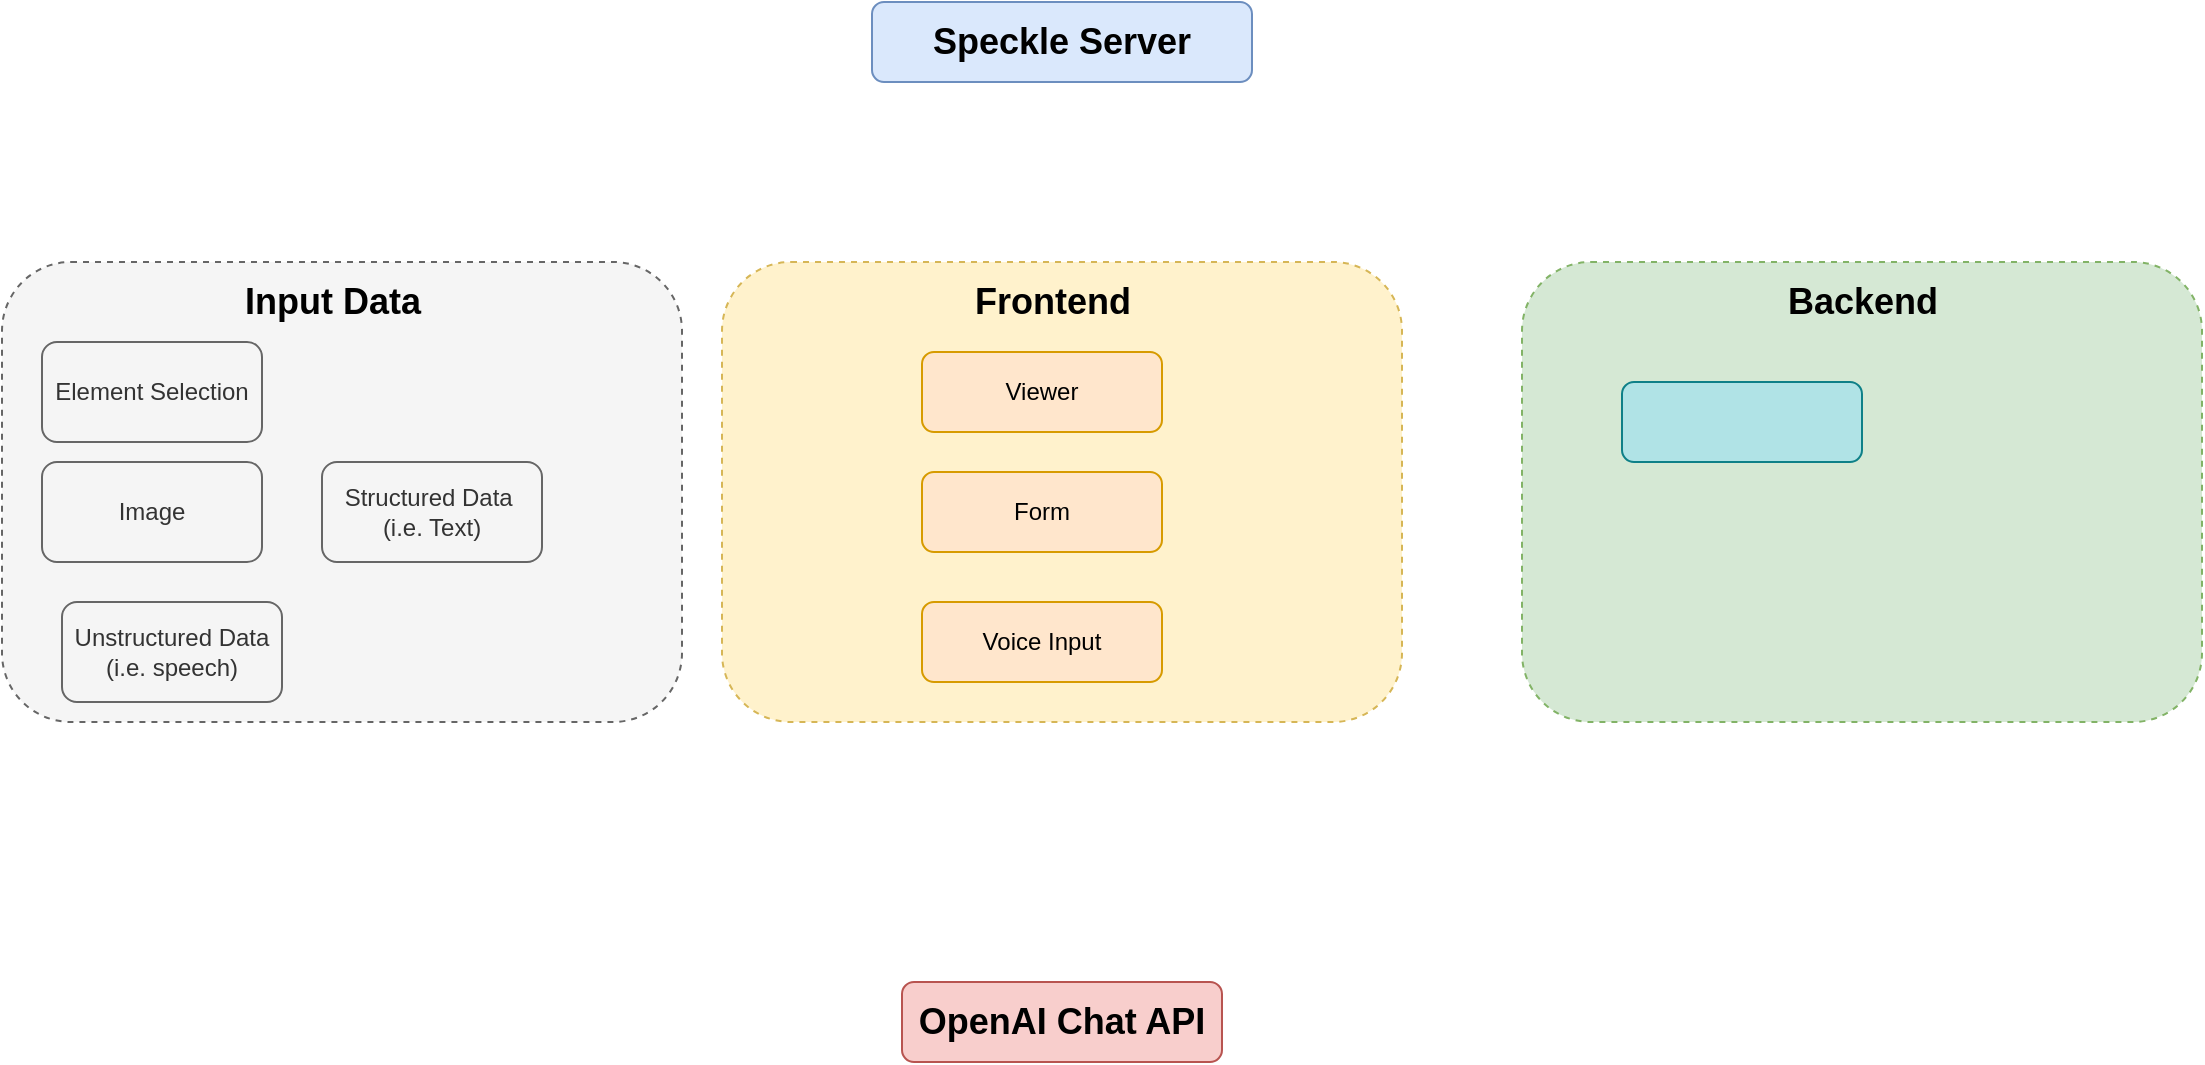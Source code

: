 <mxfile version="24.5.2" type="github">
  <diagram id="C5RBs43oDa-KdzZeNtuy" name="Page-1">
    <mxGraphModel dx="2163" dy="759" grid="1" gridSize="10" guides="1" tooltips="1" connect="1" arrows="1" fold="1" page="1" pageScale="1" pageWidth="827" pageHeight="1169" math="0" shadow="0">
      <root>
        <mxCell id="WIyWlLk6GJQsqaUBKTNV-0" />
        <mxCell id="WIyWlLk6GJQsqaUBKTNV-1" parent="WIyWlLk6GJQsqaUBKTNV-0" />
        <mxCell id="aMVlsC_VYneXc4xk9F6m-14" value="" style="rounded=1;whiteSpace=wrap;html=1;fillColor=#d5e8d4;dashed=1;strokeColor=#82b366;" vertex="1" parent="WIyWlLk6GJQsqaUBKTNV-1">
          <mxGeometry x="620" y="160" width="340" height="230" as="geometry" />
        </mxCell>
        <mxCell id="aMVlsC_VYneXc4xk9F6m-11" value="" style="rounded=1;whiteSpace=wrap;html=1;fillColor=#fff2cc;dashed=1;strokeColor=#d6b656;" vertex="1" parent="WIyWlLk6GJQsqaUBKTNV-1">
          <mxGeometry x="220" y="160" width="340" height="230" as="geometry" />
        </mxCell>
        <mxCell id="aMVlsC_VYneXc4xk9F6m-10" value="" style="rounded=1;whiteSpace=wrap;html=1;dashed=1;fillStyle=solid;fillColor=#f5f5f5;fontColor=#333333;strokeColor=#666666;gradientColor=none;" vertex="1" parent="WIyWlLk6GJQsqaUBKTNV-1">
          <mxGeometry x="-140" y="160" width="340" height="230" as="geometry" />
        </mxCell>
        <mxCell id="WIyWlLk6GJQsqaUBKTNV-3" value="Speckle Server" style="rounded=1;whiteSpace=wrap;html=1;fontSize=18;glass=0;strokeWidth=1;shadow=0;fillColor=#dae8fc;strokeColor=#6c8ebf;fontStyle=1" parent="WIyWlLk6GJQsqaUBKTNV-1" vertex="1">
          <mxGeometry x="295" y="30" width="190" height="40" as="geometry" />
        </mxCell>
        <mxCell id="WIyWlLk6GJQsqaUBKTNV-7" value="" style="rounded=1;whiteSpace=wrap;html=1;fontSize=12;glass=0;strokeWidth=1;shadow=0;fillColor=#b0e3e6;strokeColor=#0e8088;" parent="WIyWlLk6GJQsqaUBKTNV-1" vertex="1">
          <mxGeometry x="670" y="220" width="120" height="40" as="geometry" />
        </mxCell>
        <mxCell id="aMVlsC_VYneXc4xk9F6m-0" value="Viewer" style="rounded=1;whiteSpace=wrap;html=1;fontSize=12;glass=0;strokeWidth=1;shadow=0;fillColor=#ffe6cc;strokeColor=#d79b00;" vertex="1" parent="WIyWlLk6GJQsqaUBKTNV-1">
          <mxGeometry x="320" y="205" width="120" height="40" as="geometry" />
        </mxCell>
        <mxCell id="aMVlsC_VYneXc4xk9F6m-2" value="Element Selection" style="rounded=1;whiteSpace=wrap;html=1;fontSize=12;glass=0;strokeWidth=1;shadow=0;fillColor=#f5f5f5;strokeColor=#666666;fontColor=#333333;" vertex="1" parent="WIyWlLk6GJQsqaUBKTNV-1">
          <mxGeometry x="-120" y="200" width="110" height="50" as="geometry" />
        </mxCell>
        <mxCell id="aMVlsC_VYneXc4xk9F6m-3" value="OpenAI Chat API" style="rounded=1;whiteSpace=wrap;html=1;fontSize=18;glass=0;strokeWidth=1;shadow=0;fillColor=#f8cecc;strokeColor=#b85450;fontStyle=1" vertex="1" parent="WIyWlLk6GJQsqaUBKTNV-1">
          <mxGeometry x="310" y="520" width="160" height="40" as="geometry" />
        </mxCell>
        <mxCell id="aMVlsC_VYneXc4xk9F6m-12" value="Input Data" style="text;strokeColor=none;fillColor=none;html=1;fontSize=18;fontStyle=1;verticalAlign=middle;align=center;" vertex="1" parent="WIyWlLk6GJQsqaUBKTNV-1">
          <mxGeometry x="-20" y="170" width="90" height="20" as="geometry" />
        </mxCell>
        <mxCell id="aMVlsC_VYneXc4xk9F6m-13" value="Frontend" style="text;strokeColor=none;fillColor=none;html=1;fontSize=18;fontStyle=1;verticalAlign=middle;align=center;" vertex="1" parent="WIyWlLk6GJQsqaUBKTNV-1">
          <mxGeometry x="340" y="170" width="90" height="20" as="geometry" />
        </mxCell>
        <mxCell id="aMVlsC_VYneXc4xk9F6m-16" value="Backend" style="text;strokeColor=none;fillColor=none;html=1;fontSize=18;fontStyle=1;verticalAlign=middle;align=center;" vertex="1" parent="WIyWlLk6GJQsqaUBKTNV-1">
          <mxGeometry x="745" y="170" width="90" height="20" as="geometry" />
        </mxCell>
        <mxCell id="aMVlsC_VYneXc4xk9F6m-17" value="Image" style="rounded=1;whiteSpace=wrap;html=1;fontSize=12;glass=0;strokeWidth=1;shadow=0;fillColor=#f5f5f5;strokeColor=#666666;fontColor=#333333;" vertex="1" parent="WIyWlLk6GJQsqaUBKTNV-1">
          <mxGeometry x="-120" y="260" width="110" height="50" as="geometry" />
        </mxCell>
        <mxCell id="aMVlsC_VYneXc4xk9F6m-18" value="Form" style="rounded=1;whiteSpace=wrap;html=1;fontSize=12;glass=0;strokeWidth=1;shadow=0;fillColor=#ffe6cc;strokeColor=#d79b00;" vertex="1" parent="WIyWlLk6GJQsqaUBKTNV-1">
          <mxGeometry x="320" y="265" width="120" height="40" as="geometry" />
        </mxCell>
        <mxCell id="aMVlsC_VYneXc4xk9F6m-19" value="Voice Input" style="rounded=1;whiteSpace=wrap;html=1;fontSize=12;glass=0;strokeWidth=1;shadow=0;fillColor=#ffe6cc;strokeColor=#d79b00;" vertex="1" parent="WIyWlLk6GJQsqaUBKTNV-1">
          <mxGeometry x="320" y="330" width="120" height="40" as="geometry" />
        </mxCell>
        <mxCell id="aMVlsC_VYneXc4xk9F6m-20" value="Structured Data&amp;nbsp;&lt;div&gt;(i.e. Text)&lt;/div&gt;" style="rounded=1;whiteSpace=wrap;html=1;fontSize=12;glass=0;strokeWidth=1;shadow=0;fillColor=#f5f5f5;strokeColor=#666666;fontColor=#333333;" vertex="1" parent="WIyWlLk6GJQsqaUBKTNV-1">
          <mxGeometry x="20" y="260" width="110" height="50" as="geometry" />
        </mxCell>
        <mxCell id="aMVlsC_VYneXc4xk9F6m-21" value="Unstructured Data (i.e. speech)" style="rounded=1;whiteSpace=wrap;html=1;fontSize=12;glass=0;strokeWidth=1;shadow=0;fillColor=#f5f5f5;strokeColor=#666666;fontColor=#333333;" vertex="1" parent="WIyWlLk6GJQsqaUBKTNV-1">
          <mxGeometry x="-110" y="330" width="110" height="50" as="geometry" />
        </mxCell>
      </root>
    </mxGraphModel>
  </diagram>
</mxfile>
